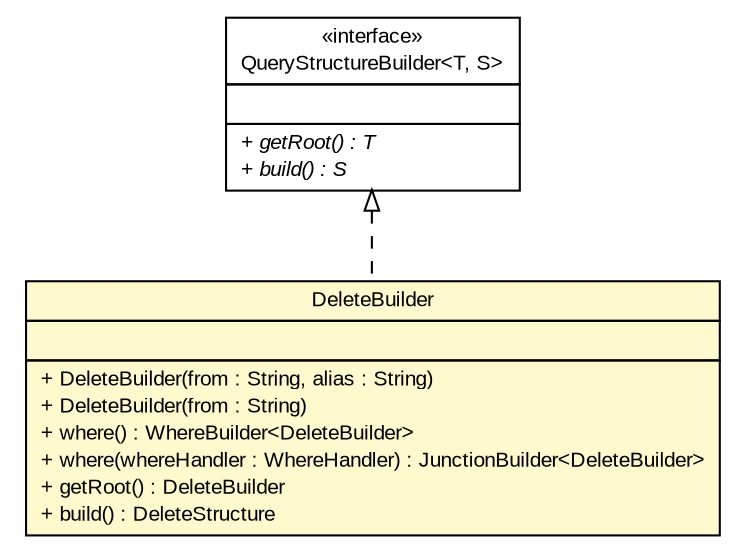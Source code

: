 #!/usr/local/bin/dot
#
# Class diagram 
# Generated by UMLGraph version R5_6 (http://www.umlgraph.org/)
#

digraph G {
	edge [fontname="arial",fontsize=10,labelfontname="arial",labelfontsize=10];
	node [fontname="arial",fontsize=10,shape=plaintext];
	nodesep=0.25;
	ranksep=0.5;
	// br.gov.to.sefaz.persistence.query.builder.QueryStructureBuilder<T, S>
	c8145 [label=<<table title="br.gov.to.sefaz.persistence.query.builder.QueryStructureBuilder" border="0" cellborder="1" cellspacing="0" cellpadding="2" port="p" href="../../QueryStructureBuilder.html">
		<tr><td><table border="0" cellspacing="0" cellpadding="1">
<tr><td align="center" balign="center"> &#171;interface&#187; </td></tr>
<tr><td align="center" balign="center"> QueryStructureBuilder&lt;T, S&gt; </td></tr>
		</table></td></tr>
		<tr><td><table border="0" cellspacing="0" cellpadding="1">
<tr><td align="left" balign="left">  </td></tr>
		</table></td></tr>
		<tr><td><table border="0" cellspacing="0" cellpadding="1">
<tr><td align="left" balign="left"><font face="arial italic" point-size="10.0"> + getRoot() : T </font></td></tr>
<tr><td align="left" balign="left"><font face="arial italic" point-size="10.0"> + build() : S </font></td></tr>
		</table></td></tr>
		</table>>, URL="../../QueryStructureBuilder.html", fontname="arial", fontcolor="black", fontsize=10.0];
	// br.gov.to.sefaz.persistence.query.builder.sql.delete.DeleteBuilder
	c8148 [label=<<table title="br.gov.to.sefaz.persistence.query.builder.sql.delete.DeleteBuilder" border="0" cellborder="1" cellspacing="0" cellpadding="2" port="p" bgcolor="lemonChiffon" href="./DeleteBuilder.html">
		<tr><td><table border="0" cellspacing="0" cellpadding="1">
<tr><td align="center" balign="center"> DeleteBuilder </td></tr>
		</table></td></tr>
		<tr><td><table border="0" cellspacing="0" cellpadding="1">
<tr><td align="left" balign="left">  </td></tr>
		</table></td></tr>
		<tr><td><table border="0" cellspacing="0" cellpadding="1">
<tr><td align="left" balign="left"> + DeleteBuilder(from : String, alias : String) </td></tr>
<tr><td align="left" balign="left"> + DeleteBuilder(from : String) </td></tr>
<tr><td align="left" balign="left"> + where() : WhereBuilder&lt;DeleteBuilder&gt; </td></tr>
<tr><td align="left" balign="left"> + where(whereHandler : WhereHandler) : JunctionBuilder&lt;DeleteBuilder&gt; </td></tr>
<tr><td align="left" balign="left"> + getRoot() : DeleteBuilder </td></tr>
<tr><td align="left" balign="left"> + build() : DeleteStructure </td></tr>
		</table></td></tr>
		</table>>, URL="./DeleteBuilder.html", fontname="arial", fontcolor="black", fontsize=10.0];
	//br.gov.to.sefaz.persistence.query.builder.sql.delete.DeleteBuilder implements br.gov.to.sefaz.persistence.query.builder.QueryStructureBuilder<T, S>
	c8145:p -> c8148:p [dir=back,arrowtail=empty,style=dashed];
}

